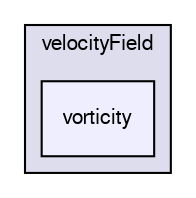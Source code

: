 digraph "applications/utilities/postProcessing/velocityField/vorticity" {
  bgcolor=transparent;
  compound=true
  node [ fontsize="10", fontname="FreeSans"];
  edge [ labelfontsize="10", labelfontname="FreeSans"];
  subgraph clusterdir_31d73b4cf03cda8c2fb51c01c16bda9c {
    graph [ bgcolor="#ddddee", pencolor="black", label="velocityField" fontname="FreeSans", fontsize="10", URL="dir_31d73b4cf03cda8c2fb51c01c16bda9c.html"]
  dir_8cf45f6dd63d01adebe3d9315e746391 [shape=box, label="vorticity", style="filled", fillcolor="#eeeeff", pencolor="black", URL="dir_8cf45f6dd63d01adebe3d9315e746391.html"];
  }
}
